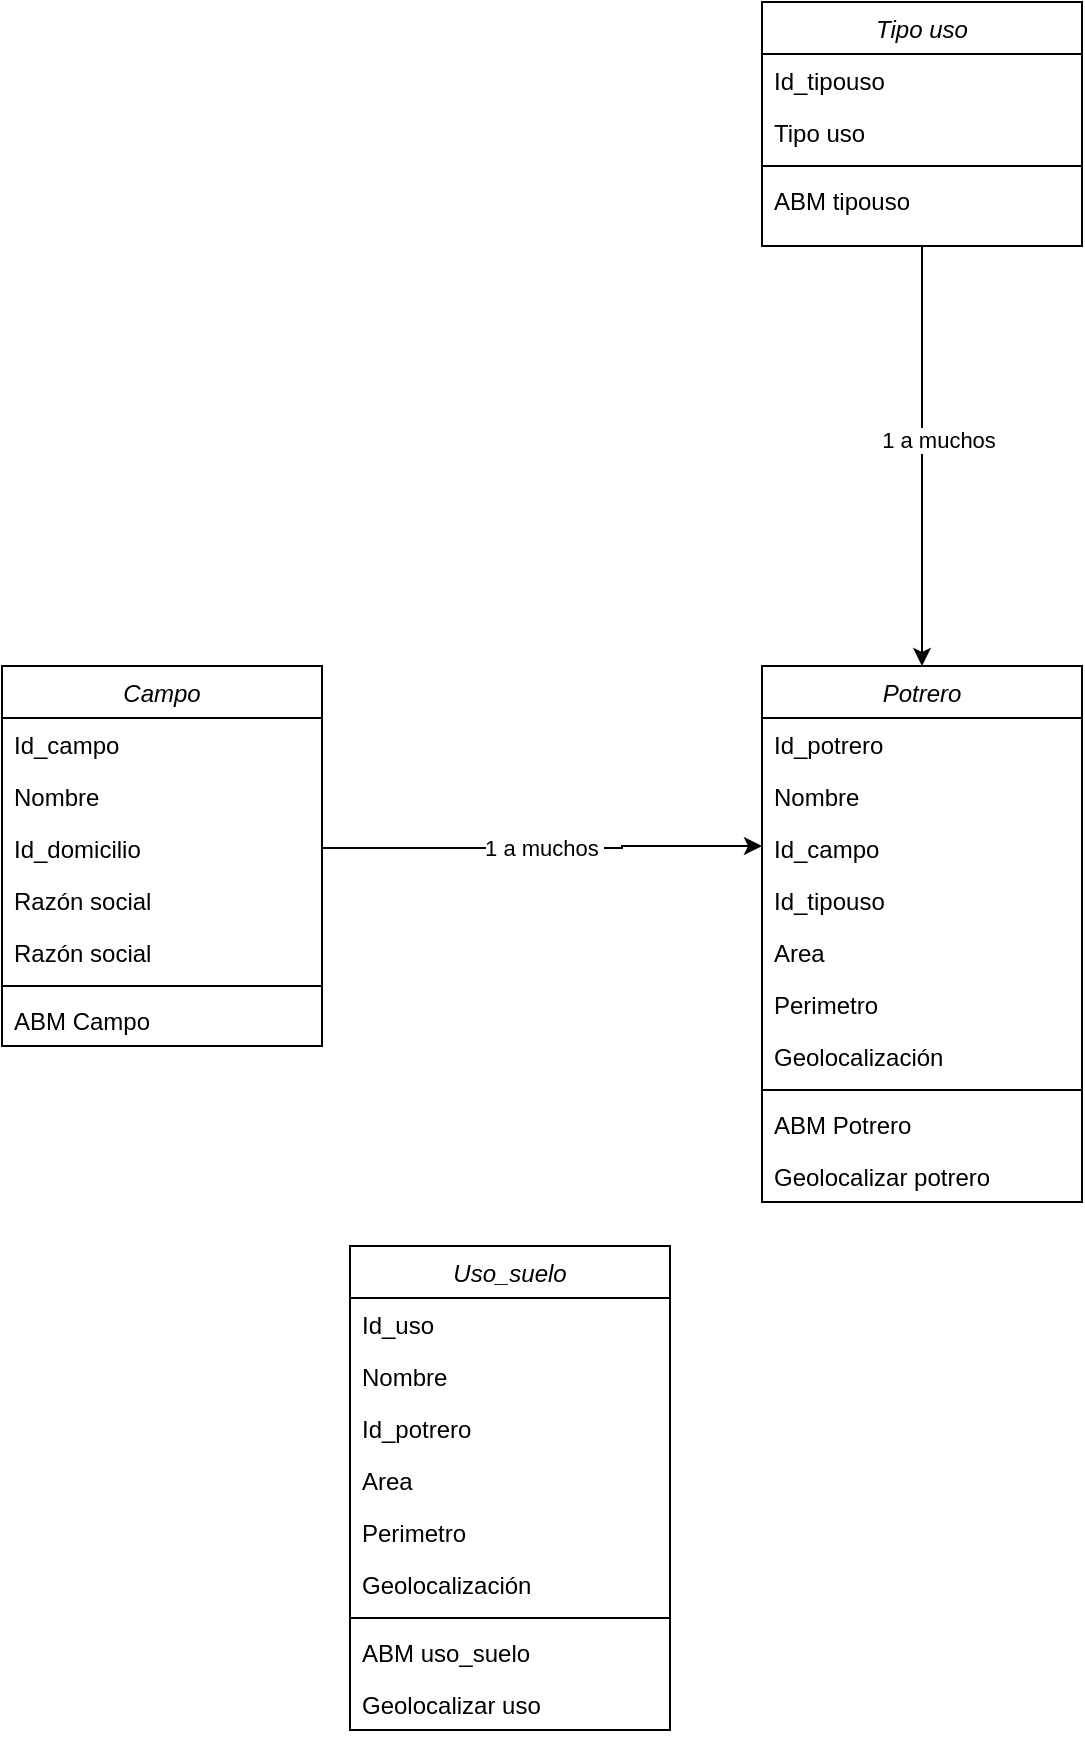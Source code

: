 <mxfile version="15.0.6" type="github">
  <diagram id="C5RBs43oDa-KdzZeNtuy" name="Page-1">
    <mxGraphModel dx="270" dy="1915" grid="1" gridSize="10" guides="1" tooltips="1" connect="1" arrows="1" fold="1" page="1" pageScale="1" pageWidth="827" pageHeight="1169" math="0" shadow="0">
      <root>
        <mxCell id="WIyWlLk6GJQsqaUBKTNV-0" />
        <mxCell id="WIyWlLk6GJQsqaUBKTNV-1" parent="WIyWlLk6GJQsqaUBKTNV-0" />
        <mxCell id="zkfFHV4jXpPFQw0GAbJ--0" value="Campo" style="swimlane;fontStyle=2;align=center;verticalAlign=top;childLayout=stackLayout;horizontal=1;startSize=26;horizontalStack=0;resizeParent=1;resizeLast=0;collapsible=1;marginBottom=0;rounded=0;shadow=0;strokeWidth=1;" parent="WIyWlLk6GJQsqaUBKTNV-1" vertex="1">
          <mxGeometry x="80" y="120" width="160" height="190" as="geometry">
            <mxRectangle x="230" y="140" width="160" height="26" as="alternateBounds" />
          </mxGeometry>
        </mxCell>
        <mxCell id="zkfFHV4jXpPFQw0GAbJ--1" value="Id_campo" style="text;align=left;verticalAlign=top;spacingLeft=4;spacingRight=4;overflow=hidden;rotatable=0;points=[[0,0.5],[1,0.5]];portConstraint=eastwest;" parent="zkfFHV4jXpPFQw0GAbJ--0" vertex="1">
          <mxGeometry y="26" width="160" height="26" as="geometry" />
        </mxCell>
        <mxCell id="zkfFHV4jXpPFQw0GAbJ--2" value="Nombre" style="text;align=left;verticalAlign=top;spacingLeft=4;spacingRight=4;overflow=hidden;rotatable=0;points=[[0,0.5],[1,0.5]];portConstraint=eastwest;rounded=0;shadow=0;html=0;" parent="zkfFHV4jXpPFQw0GAbJ--0" vertex="1">
          <mxGeometry y="52" width="160" height="26" as="geometry" />
        </mxCell>
        <mxCell id="zkfFHV4jXpPFQw0GAbJ--3" value="Id_domicilio" style="text;align=left;verticalAlign=top;spacingLeft=4;spacingRight=4;overflow=hidden;rotatable=0;points=[[0,0.5],[1,0.5]];portConstraint=eastwest;rounded=0;shadow=0;html=0;" parent="zkfFHV4jXpPFQw0GAbJ--0" vertex="1">
          <mxGeometry y="78" width="160" height="26" as="geometry" />
        </mxCell>
        <mxCell id="iXS2S1gzU0hBiaoNvxV3-0" value="Razón social" style="text;align=left;verticalAlign=top;spacingLeft=4;spacingRight=4;overflow=hidden;rotatable=0;points=[[0,0.5],[1,0.5]];portConstraint=eastwest;rounded=0;shadow=0;html=0;" vertex="1" parent="zkfFHV4jXpPFQw0GAbJ--0">
          <mxGeometry y="104" width="160" height="26" as="geometry" />
        </mxCell>
        <mxCell id="iXS2S1gzU0hBiaoNvxV3-1" value="Razón social" style="text;align=left;verticalAlign=top;spacingLeft=4;spacingRight=4;overflow=hidden;rotatable=0;points=[[0,0.5],[1,0.5]];portConstraint=eastwest;rounded=0;shadow=0;html=0;" vertex="1" parent="zkfFHV4jXpPFQw0GAbJ--0">
          <mxGeometry y="130" width="160" height="26" as="geometry" />
        </mxCell>
        <mxCell id="zkfFHV4jXpPFQw0GAbJ--4" value="" style="line;html=1;strokeWidth=1;align=left;verticalAlign=middle;spacingTop=-1;spacingLeft=3;spacingRight=3;rotatable=0;labelPosition=right;points=[];portConstraint=eastwest;" parent="zkfFHV4jXpPFQw0GAbJ--0" vertex="1">
          <mxGeometry y="156" width="160" height="8" as="geometry" />
        </mxCell>
        <mxCell id="zkfFHV4jXpPFQw0GAbJ--5" value="ABM Campo" style="text;align=left;verticalAlign=top;spacingLeft=4;spacingRight=4;overflow=hidden;rotatable=0;points=[[0,0.5],[1,0.5]];portConstraint=eastwest;" parent="zkfFHV4jXpPFQw0GAbJ--0" vertex="1">
          <mxGeometry y="164" width="160" height="26" as="geometry" />
        </mxCell>
        <mxCell id="iXS2S1gzU0hBiaoNvxV3-2" value="Potrero" style="swimlane;fontStyle=2;align=center;verticalAlign=top;childLayout=stackLayout;horizontal=1;startSize=26;horizontalStack=0;resizeParent=1;resizeLast=0;collapsible=1;marginBottom=0;rounded=0;shadow=0;strokeWidth=1;" vertex="1" parent="WIyWlLk6GJQsqaUBKTNV-1">
          <mxGeometry x="460" y="120" width="160" height="268" as="geometry">
            <mxRectangle x="230" y="140" width="160" height="26" as="alternateBounds" />
          </mxGeometry>
        </mxCell>
        <mxCell id="iXS2S1gzU0hBiaoNvxV3-3" value="Id_potrero" style="text;align=left;verticalAlign=top;spacingLeft=4;spacingRight=4;overflow=hidden;rotatable=0;points=[[0,0.5],[1,0.5]];portConstraint=eastwest;" vertex="1" parent="iXS2S1gzU0hBiaoNvxV3-2">
          <mxGeometry y="26" width="160" height="26" as="geometry" />
        </mxCell>
        <mxCell id="iXS2S1gzU0hBiaoNvxV3-4" value="Nombre" style="text;align=left;verticalAlign=top;spacingLeft=4;spacingRight=4;overflow=hidden;rotatable=0;points=[[0,0.5],[1,0.5]];portConstraint=eastwest;rounded=0;shadow=0;html=0;" vertex="1" parent="iXS2S1gzU0hBiaoNvxV3-2">
          <mxGeometry y="52" width="160" height="26" as="geometry" />
        </mxCell>
        <mxCell id="iXS2S1gzU0hBiaoNvxV3-5" value="Id_campo" style="text;align=left;verticalAlign=top;spacingLeft=4;spacingRight=4;overflow=hidden;rotatable=0;points=[[0,0.5],[1,0.5]];portConstraint=eastwest;rounded=0;shadow=0;html=0;" vertex="1" parent="iXS2S1gzU0hBiaoNvxV3-2">
          <mxGeometry y="78" width="160" height="26" as="geometry" />
        </mxCell>
        <mxCell id="iXS2S1gzU0hBiaoNvxV3-38" value="Id_tipouso" style="text;align=left;verticalAlign=top;spacingLeft=4;spacingRight=4;overflow=hidden;rotatable=0;points=[[0,0.5],[1,0.5]];portConstraint=eastwest;rounded=0;shadow=0;html=0;" vertex="1" parent="iXS2S1gzU0hBiaoNvxV3-2">
          <mxGeometry y="104" width="160" height="26" as="geometry" />
        </mxCell>
        <mxCell id="iXS2S1gzU0hBiaoNvxV3-6" value="Area" style="text;align=left;verticalAlign=top;spacingLeft=4;spacingRight=4;overflow=hidden;rotatable=0;points=[[0,0.5],[1,0.5]];portConstraint=eastwest;rounded=0;shadow=0;html=0;" vertex="1" parent="iXS2S1gzU0hBiaoNvxV3-2">
          <mxGeometry y="130" width="160" height="26" as="geometry" />
        </mxCell>
        <mxCell id="iXS2S1gzU0hBiaoNvxV3-7" value="Perimetro" style="text;align=left;verticalAlign=top;spacingLeft=4;spacingRight=4;overflow=hidden;rotatable=0;points=[[0,0.5],[1,0.5]];portConstraint=eastwest;rounded=0;shadow=0;html=0;" vertex="1" parent="iXS2S1gzU0hBiaoNvxV3-2">
          <mxGeometry y="156" width="160" height="26" as="geometry" />
        </mxCell>
        <mxCell id="iXS2S1gzU0hBiaoNvxV3-10" value="Geolocalización " style="text;align=left;verticalAlign=top;spacingLeft=4;spacingRight=4;overflow=hidden;rotatable=0;points=[[0,0.5],[1,0.5]];portConstraint=eastwest;rounded=0;shadow=0;html=0;" vertex="1" parent="iXS2S1gzU0hBiaoNvxV3-2">
          <mxGeometry y="182" width="160" height="26" as="geometry" />
        </mxCell>
        <mxCell id="iXS2S1gzU0hBiaoNvxV3-8" value="" style="line;html=1;strokeWidth=1;align=left;verticalAlign=middle;spacingTop=-1;spacingLeft=3;spacingRight=3;rotatable=0;labelPosition=right;points=[];portConstraint=eastwest;" vertex="1" parent="iXS2S1gzU0hBiaoNvxV3-2">
          <mxGeometry y="208" width="160" height="8" as="geometry" />
        </mxCell>
        <mxCell id="iXS2S1gzU0hBiaoNvxV3-9" value="ABM Potrero" style="text;align=left;verticalAlign=top;spacingLeft=4;spacingRight=4;overflow=hidden;rotatable=0;points=[[0,0.5],[1,0.5]];portConstraint=eastwest;" vertex="1" parent="iXS2S1gzU0hBiaoNvxV3-2">
          <mxGeometry y="216" width="160" height="26" as="geometry" />
        </mxCell>
        <mxCell id="iXS2S1gzU0hBiaoNvxV3-13" value="Geolocalizar potrero" style="text;align=left;verticalAlign=top;spacingLeft=4;spacingRight=4;overflow=hidden;rotatable=0;points=[[0,0.5],[1,0.5]];portConstraint=eastwest;" vertex="1" parent="iXS2S1gzU0hBiaoNvxV3-2">
          <mxGeometry y="242" width="160" height="26" as="geometry" />
        </mxCell>
        <mxCell id="iXS2S1gzU0hBiaoNvxV3-11" value="1 a muchos&amp;nbsp;" style="edgeStyle=orthogonalEdgeStyle;rounded=0;orthogonalLoop=1;jettySize=auto;html=1;" edge="1" parent="WIyWlLk6GJQsqaUBKTNV-1" source="zkfFHV4jXpPFQw0GAbJ--3">
          <mxGeometry relative="1" as="geometry">
            <mxPoint x="460" y="210" as="targetPoint" />
            <Array as="points">
              <mxPoint x="390" y="211" />
              <mxPoint x="390" y="210" />
            </Array>
          </mxGeometry>
        </mxCell>
        <mxCell id="iXS2S1gzU0hBiaoNvxV3-15" value="Uso_suelo" style="swimlane;fontStyle=2;align=center;verticalAlign=top;childLayout=stackLayout;horizontal=1;startSize=26;horizontalStack=0;resizeParent=1;resizeLast=0;collapsible=1;marginBottom=0;rounded=0;shadow=0;strokeWidth=1;" vertex="1" parent="WIyWlLk6GJQsqaUBKTNV-1">
          <mxGeometry x="254" y="410" width="160" height="242" as="geometry">
            <mxRectangle x="230" y="140" width="160" height="26" as="alternateBounds" />
          </mxGeometry>
        </mxCell>
        <mxCell id="iXS2S1gzU0hBiaoNvxV3-16" value="Id_uso" style="text;align=left;verticalAlign=top;spacingLeft=4;spacingRight=4;overflow=hidden;rotatable=0;points=[[0,0.5],[1,0.5]];portConstraint=eastwest;" vertex="1" parent="iXS2S1gzU0hBiaoNvxV3-15">
          <mxGeometry y="26" width="160" height="26" as="geometry" />
        </mxCell>
        <mxCell id="iXS2S1gzU0hBiaoNvxV3-17" value="Nombre" style="text;align=left;verticalAlign=top;spacingLeft=4;spacingRight=4;overflow=hidden;rotatable=0;points=[[0,0.5],[1,0.5]];portConstraint=eastwest;rounded=0;shadow=0;html=0;" vertex="1" parent="iXS2S1gzU0hBiaoNvxV3-15">
          <mxGeometry y="52" width="160" height="26" as="geometry" />
        </mxCell>
        <mxCell id="iXS2S1gzU0hBiaoNvxV3-18" value="Id_potrero" style="text;align=left;verticalAlign=top;spacingLeft=4;spacingRight=4;overflow=hidden;rotatable=0;points=[[0,0.5],[1,0.5]];portConstraint=eastwest;rounded=0;shadow=0;html=0;" vertex="1" parent="iXS2S1gzU0hBiaoNvxV3-15">
          <mxGeometry y="78" width="160" height="26" as="geometry" />
        </mxCell>
        <mxCell id="iXS2S1gzU0hBiaoNvxV3-19" value="Area" style="text;align=left;verticalAlign=top;spacingLeft=4;spacingRight=4;overflow=hidden;rotatable=0;points=[[0,0.5],[1,0.5]];portConstraint=eastwest;rounded=0;shadow=0;html=0;" vertex="1" parent="iXS2S1gzU0hBiaoNvxV3-15">
          <mxGeometry y="104" width="160" height="26" as="geometry" />
        </mxCell>
        <mxCell id="iXS2S1gzU0hBiaoNvxV3-20" value="Perimetro" style="text;align=left;verticalAlign=top;spacingLeft=4;spacingRight=4;overflow=hidden;rotatable=0;points=[[0,0.5],[1,0.5]];portConstraint=eastwest;rounded=0;shadow=0;html=0;" vertex="1" parent="iXS2S1gzU0hBiaoNvxV3-15">
          <mxGeometry y="130" width="160" height="26" as="geometry" />
        </mxCell>
        <mxCell id="iXS2S1gzU0hBiaoNvxV3-21" value="Geolocalización " style="text;align=left;verticalAlign=top;spacingLeft=4;spacingRight=4;overflow=hidden;rotatable=0;points=[[0,0.5],[1,0.5]];portConstraint=eastwest;rounded=0;shadow=0;html=0;" vertex="1" parent="iXS2S1gzU0hBiaoNvxV3-15">
          <mxGeometry y="156" width="160" height="26" as="geometry" />
        </mxCell>
        <mxCell id="iXS2S1gzU0hBiaoNvxV3-22" value="" style="line;html=1;strokeWidth=1;align=left;verticalAlign=middle;spacingTop=-1;spacingLeft=3;spacingRight=3;rotatable=0;labelPosition=right;points=[];portConstraint=eastwest;" vertex="1" parent="iXS2S1gzU0hBiaoNvxV3-15">
          <mxGeometry y="182" width="160" height="8" as="geometry" />
        </mxCell>
        <mxCell id="iXS2S1gzU0hBiaoNvxV3-23" value="ABM uso_suelo" style="text;align=left;verticalAlign=top;spacingLeft=4;spacingRight=4;overflow=hidden;rotatable=0;points=[[0,0.5],[1,0.5]];portConstraint=eastwest;" vertex="1" parent="iXS2S1gzU0hBiaoNvxV3-15">
          <mxGeometry y="190" width="160" height="26" as="geometry" />
        </mxCell>
        <mxCell id="iXS2S1gzU0hBiaoNvxV3-24" value="Geolocalizar uso" style="text;align=left;verticalAlign=top;spacingLeft=4;spacingRight=4;overflow=hidden;rotatable=0;points=[[0,0.5],[1,0.5]];portConstraint=eastwest;" vertex="1" parent="iXS2S1gzU0hBiaoNvxV3-15">
          <mxGeometry y="216" width="160" height="26" as="geometry" />
        </mxCell>
        <mxCell id="iXS2S1gzU0hBiaoNvxV3-40" style="edgeStyle=none;rounded=0;orthogonalLoop=1;jettySize=auto;html=1;entryX=0.5;entryY=0;entryDx=0;entryDy=0;entryPerimeter=0;exitX=0.5;exitY=1;exitDx=0;exitDy=0;" edge="1" parent="WIyWlLk6GJQsqaUBKTNV-1" source="iXS2S1gzU0hBiaoNvxV3-25" target="iXS2S1gzU0hBiaoNvxV3-2">
          <mxGeometry relative="1" as="geometry">
            <mxPoint x="530" y="100" as="targetPoint" />
            <mxPoint x="540" y="-80" as="sourcePoint" />
          </mxGeometry>
        </mxCell>
        <mxCell id="iXS2S1gzU0hBiaoNvxV3-41" value="1 a muchos" style="edgeLabel;html=1;align=center;verticalAlign=middle;resizable=0;points=[];" vertex="1" connectable="0" parent="iXS2S1gzU0hBiaoNvxV3-40">
          <mxGeometry x="-0.08" y="8" relative="1" as="geometry">
            <mxPoint as="offset" />
          </mxGeometry>
        </mxCell>
        <mxCell id="iXS2S1gzU0hBiaoNvxV3-25" value="Tipo uso" style="swimlane;fontStyle=2;align=center;verticalAlign=top;childLayout=stackLayout;horizontal=1;startSize=26;horizontalStack=0;resizeParent=1;resizeLast=0;collapsible=1;marginBottom=0;rounded=0;shadow=0;strokeWidth=1;" vertex="1" parent="WIyWlLk6GJQsqaUBKTNV-1">
          <mxGeometry x="460" y="-212" width="160" height="122" as="geometry">
            <mxRectangle x="230" y="140" width="160" height="26" as="alternateBounds" />
          </mxGeometry>
        </mxCell>
        <mxCell id="iXS2S1gzU0hBiaoNvxV3-26" value="Id_tipouso" style="text;align=left;verticalAlign=top;spacingLeft=4;spacingRight=4;overflow=hidden;rotatable=0;points=[[0,0.5],[1,0.5]];portConstraint=eastwest;" vertex="1" parent="iXS2S1gzU0hBiaoNvxV3-25">
          <mxGeometry y="26" width="160" height="26" as="geometry" />
        </mxCell>
        <mxCell id="iXS2S1gzU0hBiaoNvxV3-27" value="Tipo uso" style="text;align=left;verticalAlign=top;spacingLeft=4;spacingRight=4;overflow=hidden;rotatable=0;points=[[0,0.5],[1,0.5]];portConstraint=eastwest;rounded=0;shadow=0;html=0;" vertex="1" parent="iXS2S1gzU0hBiaoNvxV3-25">
          <mxGeometry y="52" width="160" height="26" as="geometry" />
        </mxCell>
        <mxCell id="iXS2S1gzU0hBiaoNvxV3-32" value="" style="line;html=1;strokeWidth=1;align=left;verticalAlign=middle;spacingTop=-1;spacingLeft=3;spacingRight=3;rotatable=0;labelPosition=right;points=[];portConstraint=eastwest;" vertex="1" parent="iXS2S1gzU0hBiaoNvxV3-25">
          <mxGeometry y="78" width="160" height="8" as="geometry" />
        </mxCell>
        <mxCell id="iXS2S1gzU0hBiaoNvxV3-33" value="ABM tipouso" style="text;align=left;verticalAlign=top;spacingLeft=4;spacingRight=4;overflow=hidden;rotatable=0;points=[[0,0.5],[1,0.5]];portConstraint=eastwest;" vertex="1" parent="iXS2S1gzU0hBiaoNvxV3-25">
          <mxGeometry y="86" width="160" height="26" as="geometry" />
        </mxCell>
      </root>
    </mxGraphModel>
  </diagram>
</mxfile>

